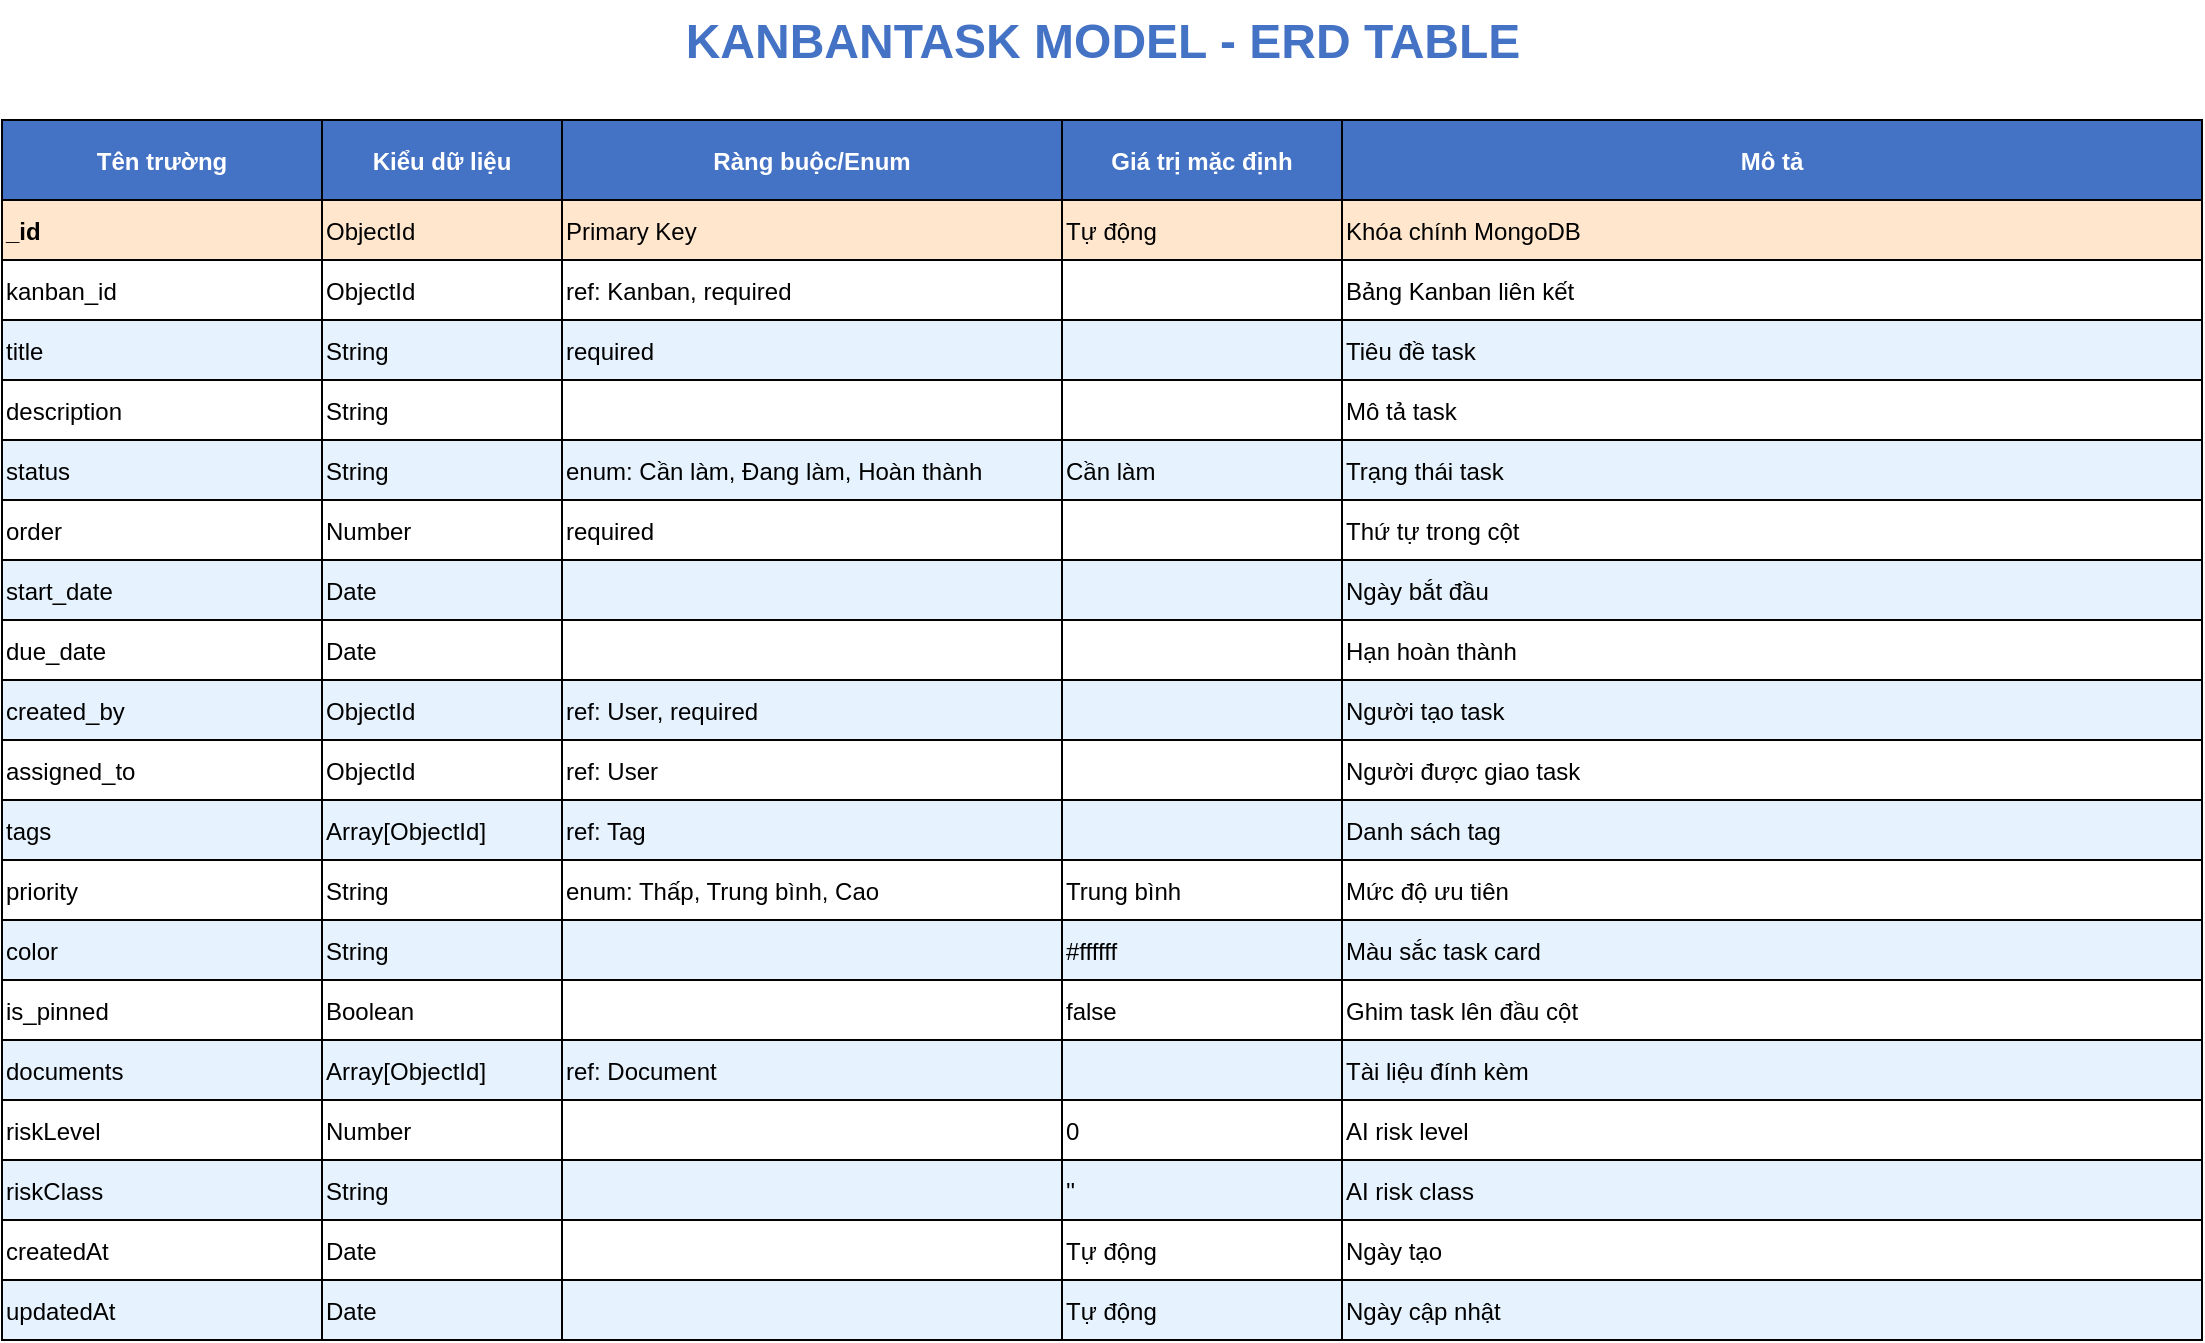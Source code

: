 <mxfile>
  <diagram name="KanbanTask Model Table ERD" id="kanbanTask-model-table-erd">
    <mxGraphModel dx="692" dy="402" grid="1" gridSize="10" guides="1" tooltips="1" connect="1" arrows="1" fold="1" page="1" pageScale="1" pageWidth="1200" pageHeight="1169" math="0" shadow="0">
      <root>
        <mxCell id="0" />
        <mxCell id="1" parent="0" />
        <!-- Tiêu đề lớn -->
        <mxCell id="bigTitle" value="KANBANTASK MODEL - ERD TABLE" style="text;html=1;strokeColor=none;fillColor=none;align=center;fontSize=24;fontStyle=1;fontColor=#4472C4;" parent="1" vertex="1">
          <mxGeometry x="50" y="20" width="1100" height="50" as="geometry" />
        </mxCell>
        <!-- Bảng ERD -->
        <mxCell id="kanbanTaskTable" value="" style="shape=table;startSize=0;container=1;collapsible=0;childLayout=tableLayout;fixedRows=1;rowLines=0;fontStyle=1;align=center;resizeLast=1;strokeColor=#000000;fillColor=#ffffff;" parent="1" vertex="1">
          <mxGeometry x="50" y="80" width="1100" height="600" as="geometry" />
        </mxCell>
        <!-- Header -->
        <mxCell id="header" value="" style="shape=tableRow;horizontal=0;fillColor=#4472C4;strokeColor=#000000;" parent="kanbanTaskTable" vertex="1">
          <mxGeometry width="1100" height="40" as="geometry" />
        </mxCell>
        <mxCell id="h1" value="Tên trường" style="shape=partialRectangle;connectable=0;fillColor=#4472C4;align=center;fontStyle=1;fontSize=12;fontColor=#ffffff;" parent="header" vertex="1"><mxGeometry width="160" height="40" as="geometry" /></mxCell>
        <mxCell id="h2" value="Kiểu dữ liệu" style="shape=partialRectangle;connectable=0;fillColor=#4472C4;align=center;fontStyle=1;fontSize=12;fontColor=#ffffff;" parent="header" vertex="1"><mxGeometry x="160" width="120" height="40" as="geometry" /></mxCell>
        <mxCell id="h3" value="Ràng buộc/Enum" style="shape=partialRectangle;connectable=0;fillColor=#4472C4;align=center;fontStyle=1;fontSize=12;fontColor=#ffffff;" parent="header" vertex="1"><mxGeometry x="280" width="250" height="40" as="geometry" /></mxCell>
        <mxCell id="h4" value="Giá trị mặc định" style="shape=partialRectangle;connectable=0;fillColor=#4472C4;align=center;fontStyle=1;fontSize=12;fontColor=#ffffff;" parent="header" vertex="1"><mxGeometry x="530" width="140" height="40" as="geometry" /></mxCell>
        <mxCell id="h5" value="Mô tả" style="shape=partialRectangle;connectable=0;fillColor=#4472C4;align=center;fontStyle=1;fontSize=12;fontColor=#ffffff;" parent="header" vertex="1"><mxGeometry x="670" width="430" height="40" as="geometry" /></mxCell>
        <!-- Data Rows -->
        <mxCell id="row1" value="" style="shape=tableRow;horizontal=0;fillColor=#FFE6CC;strokeColor=#000000;" parent="kanbanTaskTable" vertex="1"><mxGeometry y="40" width="1100" height="30" as="geometry" /></mxCell>
        <mxCell id="r1c1" value="_id" style="shape=partialRectangle;connectable=0;fillColor=#FFE6CC;align=left;fontStyle=1;" parent="row1" vertex="1"><mxGeometry width="160" height="30" as="geometry" /></mxCell>
        <mxCell id="r1c2" value="ObjectId" style="shape=partialRectangle;connectable=0;fillColor=#FFE6CC;align=left;" parent="row1" vertex="1"><mxGeometry x="160" width="120" height="30" as="geometry" /></mxCell>
        <mxCell id="r1c3" value="Primary Key" style="shape=partialRectangle;connectable=0;fillColor=#FFE6CC;align=left;" parent="row1" vertex="1"><mxGeometry x="280" width="250" height="30" as="geometry" /></mxCell>
        <mxCell id="r1c4" value="Tự động" style="shape=partialRectangle;connectable=0;fillColor=#FFE6CC;align=left;" parent="row1" vertex="1"><mxGeometry x="530" width="140" height="30" as="geometry" /></mxCell>
        <mxCell id="r1c5" value="Khóa chính MongoDB" style="shape=partialRectangle;connectable=0;fillColor=#FFE6CC;align=left;" parent="row1" vertex="1"><mxGeometry x="670" width="430" height="30" as="geometry" /></mxCell>
        <mxCell id="row2" value="" style="shape=tableRow;horizontal=0;fillColor=#ffffff;strokeColor=#000000;" parent="kanbanTaskTable" vertex="1"><mxGeometry y="70" width="1100" height="30" as="geometry" /></mxCell>
        <mxCell id="r2c1" value="kanban_id" style="shape=partialRectangle;connectable=0;fillColor=#ffffff;align=left;" parent="row2" vertex="1"><mxGeometry width="160" height="30" as="geometry" /></mxCell>
        <mxCell id="r2c2" value="ObjectId" style="shape=partialRectangle;connectable=0;fillColor=#ffffff;align=left;" parent="row2" vertex="1"><mxGeometry x="160" width="120" height="30" as="geometry" /></mxCell>
        <mxCell id="r2c3" value="ref: Kanban, required" style="shape=partialRectangle;connectable=0;fillColor=#ffffff;align=left;" parent="row2" vertex="1"><mxGeometry x="280" width="250" height="30" as="geometry" /></mxCell>
        <mxCell id="r2c4" value="" style="shape=partialRectangle;connectable=0;fillColor=#ffffff;align=left;" parent="row2" vertex="1"><mxGeometry x="530" width="140" height="30" as="geometry" /></mxCell>
        <mxCell id="r2c5" value="Bảng Kanban liên kết" style="shape=partialRectangle;connectable=0;fillColor=#ffffff;align=left;" parent="row2" vertex="1"><mxGeometry x="670" width="430" height="30" as="geometry" /></mxCell>
        <mxCell id="row3" value="" style="shape=tableRow;horizontal=0;fillColor=#E6F3FF;strokeColor=#000000;" parent="kanbanTaskTable" vertex="1"><mxGeometry y="100" width="1100" height="30" as="geometry" /></mxCell>
        <mxCell id="r3c1" value="title" style="shape=partialRectangle;connectable=0;fillColor=#E6F3FF;align=left;" parent="row3" vertex="1"><mxGeometry width="160" height="30" as="geometry" /></mxCell>
        <mxCell id="r3c2" value="String" style="shape=partialRectangle;connectable=0;fillColor=#E6F3FF;align=left;" parent="row3" vertex="1"><mxGeometry x="160" width="120" height="30" as="geometry" /></mxCell>
        <mxCell id="r3c3" value="required" style="shape=partialRectangle;connectable=0;fillColor=#E6F3FF;align=left;" parent="row3" vertex="1"><mxGeometry x="280" width="250" height="30" as="geometry" /></mxCell>
        <mxCell id="r3c4" value="" style="shape=partialRectangle;connectable=0;fillColor=#E6F3FF;align=left;" parent="row3" vertex="1"><mxGeometry x="530" width="140" height="30" as="geometry" /></mxCell>
        <mxCell id="r3c5" value="Tiêu đề task" style="shape=partialRectangle;connectable=0;fillColor=#E6F3FF;align=left;" parent="row3" vertex="1"><mxGeometry x="670" width="430" height="30" as="geometry" /></mxCell>
        <mxCell id="row4" value="" style="shape=tableRow;horizontal=0;fillColor=#ffffff;strokeColor=#000000;" parent="kanbanTaskTable" vertex="1"><mxGeometry y="130" width="1100" height="30" as="geometry" /></mxCell>
        <mxCell id="r4c1" value="description" style="shape=partialRectangle;connectable=0;fillColor=#ffffff;align=left;" parent="row4" vertex="1"><mxGeometry width="160" height="30" as="geometry" /></mxCell>
        <mxCell id="r4c2" value="String" style="shape=partialRectangle;connectable=0;fillColor=#ffffff;align=left;" parent="row4" vertex="1"><mxGeometry x="160" width="120" height="30" as="geometry" /></mxCell>
        <mxCell id="r4c3" value="" style="shape=partialRectangle;connectable=0;fillColor=#ffffff;align=left;" parent="row4" vertex="1"><mxGeometry x="280" width="250" height="30" as="geometry" /></mxCell>
        <mxCell id="r4c4" value="" style="shape=partialRectangle;connectable=0;fillColor=#ffffff;align=left;" parent="row4" vertex="1"><mxGeometry x="530" width="140" height="30" as="geometry" /></mxCell>
        <mxCell id="r4c5" value="Mô tả task" style="shape=partialRectangle;connectable=0;fillColor=#ffffff;align=left;" parent="row4" vertex="1"><mxGeometry x="670" width="430" height="30" as="geometry" /></mxCell>
        <mxCell id="row5" value="" style="shape=tableRow;horizontal=0;fillColor=#E6F3FF;strokeColor=#000000;" parent="kanbanTaskTable" vertex="1"><mxGeometry y="160" width="1100" height="30" as="geometry" /></mxCell>
        <mxCell id="r5c1" value="status" style="shape=partialRectangle;connectable=0;fillColor=#E6F3FF;align=left;" parent="row5" vertex="1"><mxGeometry width="160" height="30" as="geometry" /></mxCell>
        <mxCell id="r5c2" value="String" style="shape=partialRectangle;connectable=0;fillColor=#E6F3FF;align=left;" parent="row5" vertex="1"><mxGeometry x="160" width="120" height="30" as="geometry" /></mxCell>
        <mxCell id="r5c3" value="enum: Cần làm, Đang làm, Hoàn thành" style="shape=partialRectangle;connectable=0;fillColor=#E6F3FF;align=left;" parent="row5" vertex="1"><mxGeometry x="280" width="250" height="30" as="geometry" /></mxCell>
        <mxCell id="r5c4" value="Cần làm" style="shape=partialRectangle;connectable=0;fillColor=#E6F3FF;align=left;" parent="row5" vertex="1"><mxGeometry x="530" width="140" height="30" as="geometry" /></mxCell>
        <mxCell id="r5c5" value="Trạng thái task" style="shape=partialRectangle;connectable=0;fillColor=#E6F3FF;align=left;" parent="row5" vertex="1"><mxGeometry x="670" width="430" height="30" as="geometry" /></mxCell>
        <mxCell id="row6" value="" style="shape=tableRow;horizontal=0;fillColor=#ffffff;strokeColor=#000000;" parent="kanbanTaskTable" vertex="1"><mxGeometry y="190" width="1100" height="30" as="geometry" /></mxCell>
        <mxCell id="r6c1" value="order" style="shape=partialRectangle;connectable=0;fillColor=#ffffff;align=left;" parent="row6" vertex="1"><mxGeometry width="160" height="30" as="geometry" /></mxCell>
        <mxCell id="r6c2" value="Number" style="shape=partialRectangle;connectable=0;fillColor=#ffffff;align=left;" parent="row6" vertex="1"><mxGeometry x="160" width="120" height="30" as="geometry" /></mxCell>
        <mxCell id="r6c3" value="required" style="shape=partialRectangle;connectable=0;fillColor=#ffffff;align=left;" parent="row6" vertex="1"><mxGeometry x="280" width="250" height="30" as="geometry" /></mxCell>
        <mxCell id="r6c4" value="" style="shape=partialRectangle;connectable=0;fillColor=#ffffff;align=left;" parent="row6" vertex="1"><mxGeometry x="530" width="140" height="30" as="geometry" /></mxCell>
        <mxCell id="r6c5" value="Thứ tự trong cột" style="shape=partialRectangle;connectable=0;fillColor=#ffffff;align=left;" parent="row6" vertex="1"><mxGeometry x="670" width="430" height="30" as="geometry" /></mxCell>
        <mxCell id="row7" value="" style="shape=tableRow;horizontal=0;fillColor=#E6F3FF;strokeColor=#000000;" parent="kanbanTaskTable" vertex="1"><mxGeometry y="220" width="1100" height="30" as="geometry" /></mxCell>
        <mxCell id="r7c1" value="start_date" style="shape=partialRectangle;connectable=0;fillColor=#E6F3FF;align=left;" parent="row7" vertex="1"><mxGeometry width="160" height="30" as="geometry" /></mxCell>
        <mxCell id="r7c2" value="Date" style="shape=partialRectangle;connectable=0;fillColor=#E6F3FF;align=left;" parent="row7" vertex="1"><mxGeometry x="160" width="120" height="30" as="geometry" /></mxCell>
        <mxCell id="r7c3" value="" style="shape=partialRectangle;connectable=0;fillColor=#E6F3FF;align=left;" parent="row7" vertex="1"><mxGeometry x="280" width="250" height="30" as="geometry" /></mxCell>
        <mxCell id="r7c4" value="" style="shape=partialRectangle;connectable=0;fillColor=#E6F3FF;align=left;" parent="row7" vertex="1"><mxGeometry x="530" width="140" height="30" as="geometry" /></mxCell>
        <mxCell id="r7c5" value="Ngày bắt đầu" style="shape=partialRectangle;connectable=0;fillColor=#E6F3FF;align=left;" parent="row7" vertex="1"><mxGeometry x="670" width="430" height="30" as="geometry" /></mxCell>
        <mxCell id="row8" value="" style="shape=tableRow;horizontal=0;fillColor=#ffffff;strokeColor=#000000;" parent="kanbanTaskTable" vertex="1"><mxGeometry y="250" width="1100" height="30" as="geometry" /></mxCell>
        <mxCell id="r8c1" value="due_date" style="shape=partialRectangle;connectable=0;fillColor=#ffffff;align=left;" parent="row8" vertex="1"><mxGeometry width="160" height="30" as="geometry" /></mxCell>
        <mxCell id="r8c2" value="Date" style="shape=partialRectangle;connectable=0;fillColor=#ffffff;align=left;" parent="row8" vertex="1"><mxGeometry x="160" width="120" height="30" as="geometry" /></mxCell>
        <mxCell id="r8c3" value="" style="shape=partialRectangle;connectable=0;fillColor=#ffffff;align=left;" parent="row8" vertex="1"><mxGeometry x="280" width="250" height="30" as="geometry" /></mxCell>
        <mxCell id="r8c4" value="" style="shape=partialRectangle;connectable=0;fillColor=#ffffff;align=left;" parent="row8" vertex="1"><mxGeometry x="530" width="140" height="30" as="geometry" /></mxCell>
        <mxCell id="r8c5" value="Hạn hoàn thành" style="shape=partialRectangle;connectable=0;fillColor=#ffffff;align=left;" parent="row8" vertex="1"><mxGeometry x="670" width="430" height="30" as="geometry" /></mxCell>
        <mxCell id="row9" value="" style="shape=tableRow;horizontal=0;fillColor=#E6F3FF;strokeColor=#000000;" parent="kanbanTaskTable" vertex="1"><mxGeometry y="280" width="1100" height="30" as="geometry" /></mxCell>
        <mxCell id="r9c1" value="created_by" style="shape=partialRectangle;connectable=0;fillColor=#E6F3FF;align=left;" parent="row9" vertex="1"><mxGeometry width="160" height="30" as="geometry" /></mxCell>
        <mxCell id="r9c2" value="ObjectId" style="shape=partialRectangle;connectable=0;fillColor=#E6F3FF;align=left;" parent="row9" vertex="1"><mxGeometry x="160" width="120" height="30" as="geometry" /></mxCell>
        <mxCell id="r9c3" value="ref: User, required" style="shape=partialRectangle;connectable=0;fillColor=#E6F3FF;align=left;" parent="row9" vertex="1"><mxGeometry x="280" width="250" height="30" as="geometry" /></mxCell>
        <mxCell id="r9c4" value="" style="shape=partialRectangle;connectable=0;fillColor=#E6F3FF;align=left;" parent="row9" vertex="1"><mxGeometry x="530" width="140" height="30" as="geometry" /></mxCell>
        <mxCell id="r9c5" value="Người tạo task" style="shape=partialRectangle;connectable=0;fillColor=#E6F3FF;align=left;" parent="row9" vertex="1"><mxGeometry x="670" width="430" height="30" as="geometry" /></mxCell>
        <mxCell id="row10" value="" style="shape=tableRow;horizontal=0;fillColor=#ffffff;strokeColor=#000000;" parent="kanbanTaskTable" vertex="1"><mxGeometry y="310" width="1100" height="30" as="geometry" /></mxCell>
        <mxCell id="r10c1" value="assigned_to" style="shape=partialRectangle;connectable=0;fillColor=#ffffff;align=left;" parent="row10" vertex="1"><mxGeometry width="160" height="30" as="geometry" /></mxCell>
        <mxCell id="r10c2" value="ObjectId" style="shape=partialRectangle;connectable=0;fillColor=#ffffff;align=left;" parent="row10" vertex="1"><mxGeometry x="160" width="120" height="30" as="geometry" /></mxCell>
        <mxCell id="r10c3" value="ref: User" style="shape=partialRectangle;connectable=0;fillColor=#ffffff;align=left;" parent="row10" vertex="1"><mxGeometry x="280" width="250" height="30" as="geometry" /></mxCell>
        <mxCell id="r10c4" value="" style="shape=partialRectangle;connectable=0;fillColor=#ffffff;align=left;" parent="row10" vertex="1"><mxGeometry x="530" width="140" height="30" as="geometry" /></mxCell>
        <mxCell id="r10c5" value="Người được giao task" style="shape=partialRectangle;connectable=0;fillColor=#ffffff;align=left;" parent="row10" vertex="1"><mxGeometry x="670" width="430" height="30" as="geometry" /></mxCell>
        <mxCell id="row11" value="" style="shape=tableRow;horizontal=0;fillColor=#E6F3FF;strokeColor=#000000;" parent="kanbanTaskTable" vertex="1"><mxGeometry y="340" width="1100" height="30" as="geometry" /></mxCell>
        <mxCell id="r11c1" value="tags" style="shape=partialRectangle;connectable=0;fillColor=#E6F3FF;align=left;" parent="row11" vertex="1"><mxGeometry width="160" height="30" as="geometry" /></mxCell>
        <mxCell id="r11c2" value="Array[ObjectId]" style="shape=partialRectangle;connectable=0;fillColor=#E6F3FF;align=left;" parent="row11" vertex="1"><mxGeometry x="160" width="120" height="30" as="geometry" /></mxCell>
        <mxCell id="r11c3" value="ref: Tag" style="shape=partialRectangle;connectable=0;fillColor=#E6F3FF;align=left;" parent="row11" vertex="1"><mxGeometry x="280" width="250" height="30" as="geometry" /></mxCell>
        <mxCell id="r11c4" value="" style="shape=partialRectangle;connectable=0;fillColor=#E6F3FF;align=left;" parent="row11" vertex="1"><mxGeometry x="530" width="140" height="30" as="geometry" /></mxCell>
        <mxCell id="r11c5" value="Danh sách tag" style="shape=partialRectangle;connectable=0;fillColor=#E6F3FF;align=left;" parent="row11" vertex="1"><mxGeometry x="670" width="430" height="30" as="geometry" /></mxCell>
        <mxCell id="row12" value="" style="shape=tableRow;horizontal=0;fillColor=#ffffff;strokeColor=#000000;" parent="kanbanTaskTable" vertex="1"><mxGeometry y="370" width="1100" height="30" as="geometry" /></mxCell>
        <mxCell id="r12c1" value="priority" style="shape=partialRectangle;connectable=0;fillColor=#ffffff;align=left;" parent="row12" vertex="1"><mxGeometry width="160" height="30" as="geometry" /></mxCell>
        <mxCell id="r12c2" value="String" style="shape=partialRectangle;connectable=0;fillColor=#ffffff;align=left;" parent="row12" vertex="1"><mxGeometry x="160" width="120" height="30" as="geometry" /></mxCell>
        <mxCell id="r12c3" value="enum: Thấp, Trung bình, Cao" style="shape=partialRectangle;connectable=0;fillColor=#ffffff;align=left;" parent="row12" vertex="1"><mxGeometry x="280" width="250" height="30" as="geometry" /></mxCell>
        <mxCell id="r12c4" value="Trung bình" style="shape=partialRectangle;connectable=0;fillColor=#ffffff;align=left;" parent="row12" vertex="1"><mxGeometry x="530" width="140" height="30" as="geometry" /></mxCell>
        <mxCell id="r12c5" value="Mức độ ưu tiên" style="shape=partialRectangle;connectable=0;fillColor=#ffffff;align=left;" parent="row12" vertex="1"><mxGeometry x="670" width="430" height="30" as="geometry" /></mxCell>
        <mxCell id="row13" value="" style="shape=tableRow;horizontal=0;fillColor=#E6F3FF;strokeColor=#000000;" parent="kanbanTaskTable" vertex="1"><mxGeometry y="400" width="1100" height="30" as="geometry" /></mxCell>
        <mxCell id="r13c1" value="color" style="shape=partialRectangle;connectable=0;fillColor=#E6F3FF;align=left;" parent="row13" vertex="1"><mxGeometry width="160" height="30" as="geometry" /></mxCell>
        <mxCell id="r13c2" value="String" style="shape=partialRectangle;connectable=0;fillColor=#E6F3FF;align=left;" parent="row13" vertex="1"><mxGeometry x="160" width="120" height="30" as="geometry" /></mxCell>
        <mxCell id="r13c3" value="" style="shape=partialRectangle;connectable=0;fillColor=#E6F3FF;align=left;" parent="row13" vertex="1"><mxGeometry x="280" width="250" height="30" as="geometry" /></mxCell>
        <mxCell id="r13c4" value="#ffffff" style="shape=partialRectangle;connectable=0;fillColor=#E6F3FF;align=left;" parent="row13" vertex="1"><mxGeometry x="530" width="140" height="30" as="geometry" /></mxCell>
        <mxCell id="r13c5" value="Màu sắc task card" style="shape=partialRectangle;connectable=0;fillColor=#E6F3FF;align=left;" parent="row13" vertex="1"><mxGeometry x="670" width="430" height="30" as="geometry" /></mxCell>
        <mxCell id="row14" value="" style="shape=tableRow;horizontal=0;fillColor=#ffffff;strokeColor=#000000;" parent="kanbanTaskTable" vertex="1"><mxGeometry y="430" width="1100" height="30" as="geometry" /></mxCell>
        <mxCell id="r14c1" value="is_pinned" style="shape=partialRectangle;connectable=0;fillColor=#ffffff;align=left;" parent="row14" vertex="1"><mxGeometry width="160" height="30" as="geometry" /></mxCell>
        <mxCell id="r14c2" value="Boolean" style="shape=partialRectangle;connectable=0;fillColor=#ffffff;align=left;" parent="row14" vertex="1"><mxGeometry x="160" width="120" height="30" as="geometry" /></mxCell>
        <mxCell id="r14c3" value="" style="shape=partialRectangle;connectable=0;fillColor=#ffffff;align=left;" parent="row14" vertex="1"><mxGeometry x="280" width="250" height="30" as="geometry" /></mxCell>
        <mxCell id="r14c4" value="false" style="shape=partialRectangle;connectable=0;fillColor=#ffffff;align=left;" parent="row14" vertex="1"><mxGeometry x="530" width="140" height="30" as="geometry" /></mxCell>
        <mxCell id="r14c5" value="Ghim task lên đầu cột" style="shape=partialRectangle;connectable=0;fillColor=#ffffff;align=left;" parent="row14" vertex="1"><mxGeometry x="670" width="430" height="30" as="geometry" /></mxCell>
        <mxCell id="row15" value="" style="shape=tableRow;horizontal=0;fillColor=#E6F3FF;strokeColor=#000000;" parent="kanbanTaskTable" vertex="1"><mxGeometry y="460" width="1100" height="30" as="geometry" /></mxCell>
        <mxCell id="r15c1" value="documents" style="shape=partialRectangle;connectable=0;fillColor=#E6F3FF;align=left;" parent="row15" vertex="1"><mxGeometry width="160" height="30" as="geometry" /></mxCell>
        <mxCell id="r15c2" value="Array[ObjectId]" style="shape=partialRectangle;connectable=0;fillColor=#E6F3FF;align=left;" parent="row15" vertex="1"><mxGeometry x="160" width="120" height="30" as="geometry" /></mxCell>
        <mxCell id="r15c3" value="ref: Document" style="shape=partialRectangle;connectable=0;fillColor=#E6F3FF;align=left;" parent="row15" vertex="1"><mxGeometry x="280" width="250" height="30" as="geometry" /></mxCell>
        <mxCell id="r15c4" value="" style="shape=partialRectangle;connectable=0;fillColor=#E6F3FF;align=left;" parent="row15" vertex="1"><mxGeometry x="530" width="140" height="30" as="geometry" /></mxCell>
        <mxCell id="r15c5" value="Tài liệu đính kèm" style="shape=partialRectangle;connectable=0;fillColor=#E6F3FF;align=left;" parent="row15" vertex="1"><mxGeometry x="670" width="430" height="30" as="geometry" /></mxCell>
        <mxCell id="row16" value="" style="shape=tableRow;horizontal=0;fillColor=#ffffff;strokeColor=#000000;" parent="kanbanTaskTable" vertex="1"><mxGeometry y="490" width="1100" height="30" as="geometry" /></mxCell>
        <mxCell id="r16c1" value="riskLevel" style="shape=partialRectangle;connectable=0;fillColor=#ffffff;align=left;" parent="row16" vertex="1"><mxGeometry width="160" height="30" as="geometry" /></mxCell>
        <mxCell id="r16c2" value="Number" style="shape=partialRectangle;connectable=0;fillColor=#ffffff;align=left;" parent="row16" vertex="1"><mxGeometry x="160" width="120" height="30" as="geometry" /></mxCell>
        <mxCell id="r16c3" value="" style="shape=partialRectangle;connectable=0;fillColor=#ffffff;align=left;" parent="row16" vertex="1"><mxGeometry x="280" width="250" height="30" as="geometry" /></mxCell>
        <mxCell id="r16c4" value="0" style="shape=partialRectangle;connectable=0;fillColor=#ffffff;align=left;" parent="row16" vertex="1"><mxGeometry x="530" width="140" height="30" as="geometry" /></mxCell>
        <mxCell id="r16c5" value="AI risk level" style="shape=partialRectangle;connectable=0;fillColor=#ffffff;align=left;" parent="row16" vertex="1"><mxGeometry x="670" width="430" height="30" as="geometry" /></mxCell>
        <mxCell id="row17" value="" style="shape=tableRow;horizontal=0;fillColor=#E6F3FF;strokeColor=#000000;" parent="kanbanTaskTable" vertex="1"><mxGeometry y="520" width="1100" height="30" as="geometry" /></mxCell>
        <mxCell id="r17c1" value="riskClass" style="shape=partialRectangle;connectable=0;fillColor=#E6F3FF;align=left;" parent="row17" vertex="1"><mxGeometry width="160" height="30" as="geometry" /></mxCell>
        <mxCell id="r17c2" value="String" style="shape=partialRectangle;connectable=0;fillColor=#E6F3FF;align=left;" parent="row17" vertex="1"><mxGeometry x="160" width="120" height="30" as="geometry" /></mxCell>
        <mxCell id="r17c3" value="" style="shape=partialRectangle;connectable=0;fillColor=#E6F3FF;align=left;" parent="row17" vertex="1"><mxGeometry x="280" width="250" height="30" as="geometry" /></mxCell>
        <mxCell id="r17c4" value="''" style="shape=partialRectangle;connectable=0;fillColor=#E6F3FF;align=left;" parent="row17" vertex="1"><mxGeometry x="530" width="140" height="30" as="geometry" /></mxCell>
        <mxCell id="r17c5" value="AI risk class" style="shape=partialRectangle;connectable=0;fillColor=#E6F3FF;align=left;" parent="row17" vertex="1"><mxGeometry x="670" width="430" height="30" as="geometry" /></mxCell>
        <mxCell id="row18" value="" style="shape=tableRow;horizontal=0;fillColor=#ffffff;strokeColor=#000000;" parent="kanbanTaskTable" vertex="1"><mxGeometry y="550" width="1100" height="30" as="geometry" /></mxCell>
        <mxCell id="r18c1" value="createdAt" style="shape=partialRectangle;connectable=0;fillColor=#ffffff;align=left;" parent="row18" vertex="1"><mxGeometry width="160" height="30" as="geometry" /></mxCell>
        <mxCell id="r18c2" value="Date" style="shape=partialRectangle;connectable=0;fillColor=#ffffff;align=left;" parent="row18" vertex="1"><mxGeometry x="160" width="120" height="30" as="geometry" /></mxCell>
        <mxCell id="r18c3" value="" style="shape=partialRectangle;connectable=0;fillColor=#ffffff;align=left;" parent="row18" vertex="1"><mxGeometry x="280" width="250" height="30" as="geometry" /></mxCell>
        <mxCell id="r18c4" value="Tự động" style="shape=partialRectangle;connectable=0;fillColor=#ffffff;align=left;" parent="row18" vertex="1"><mxGeometry x="530" width="140" height="30" as="geometry" /></mxCell>
        <mxCell id="r18c5" value="Ngày tạo" style="shape=partialRectangle;connectable=0;fillColor=#ffffff;align=left;" parent="row18" vertex="1"><mxGeometry x="670" width="430" height="30" as="geometry" /></mxCell>
        <mxCell id="row19" value="" style="shape=tableRow;horizontal=0;fillColor=#E6F3FF;strokeColor=#000000;" parent="kanbanTaskTable" vertex="1"><mxGeometry y="580" width="1100" height="30" as="geometry" /></mxCell>
        <mxCell id="r19c1" value="updatedAt" style="shape=partialRectangle;connectable=0;fillColor=#E6F3FF;align=left;" parent="row19" vertex="1"><mxGeometry width="160" height="30" as="geometry" /></mxCell>
        <mxCell id="r19c2" value="Date" style="shape=partialRectangle;connectable=0;fillColor=#E6F3FF;align=left;" parent="row19" vertex="1"><mxGeometry x="160" width="120" height="30" as="geometry" /></mxCell>
        <mxCell id="r19c3" value="" style="shape=partialRectangle;connectable=0;fillColor=#E6F3FF;align=left;" parent="row19" vertex="1"><mxGeometry x="280" width="250" height="30" as="geometry" /></mxCell>
        <mxCell id="r19c4" value="Tự động" style="shape=partialRectangle;connectable=0;fillColor=#E6F3FF;align=left;" parent="row19" vertex="1"><mxGeometry x="530" width="140" height="30" as="geometry" /></mxCell>
        <mxCell id="r19c5" value="Ngày cập nhật" style="shape=partialRectangle;connectable=0;fillColor=#E6F3FF;align=left;" parent="row19" vertex="1"><mxGeometry x="670" width="430" height="30" as="geometry" /></mxCell>
      </root>
    </mxGraphModel>
  </diagram>
</mxfile>

